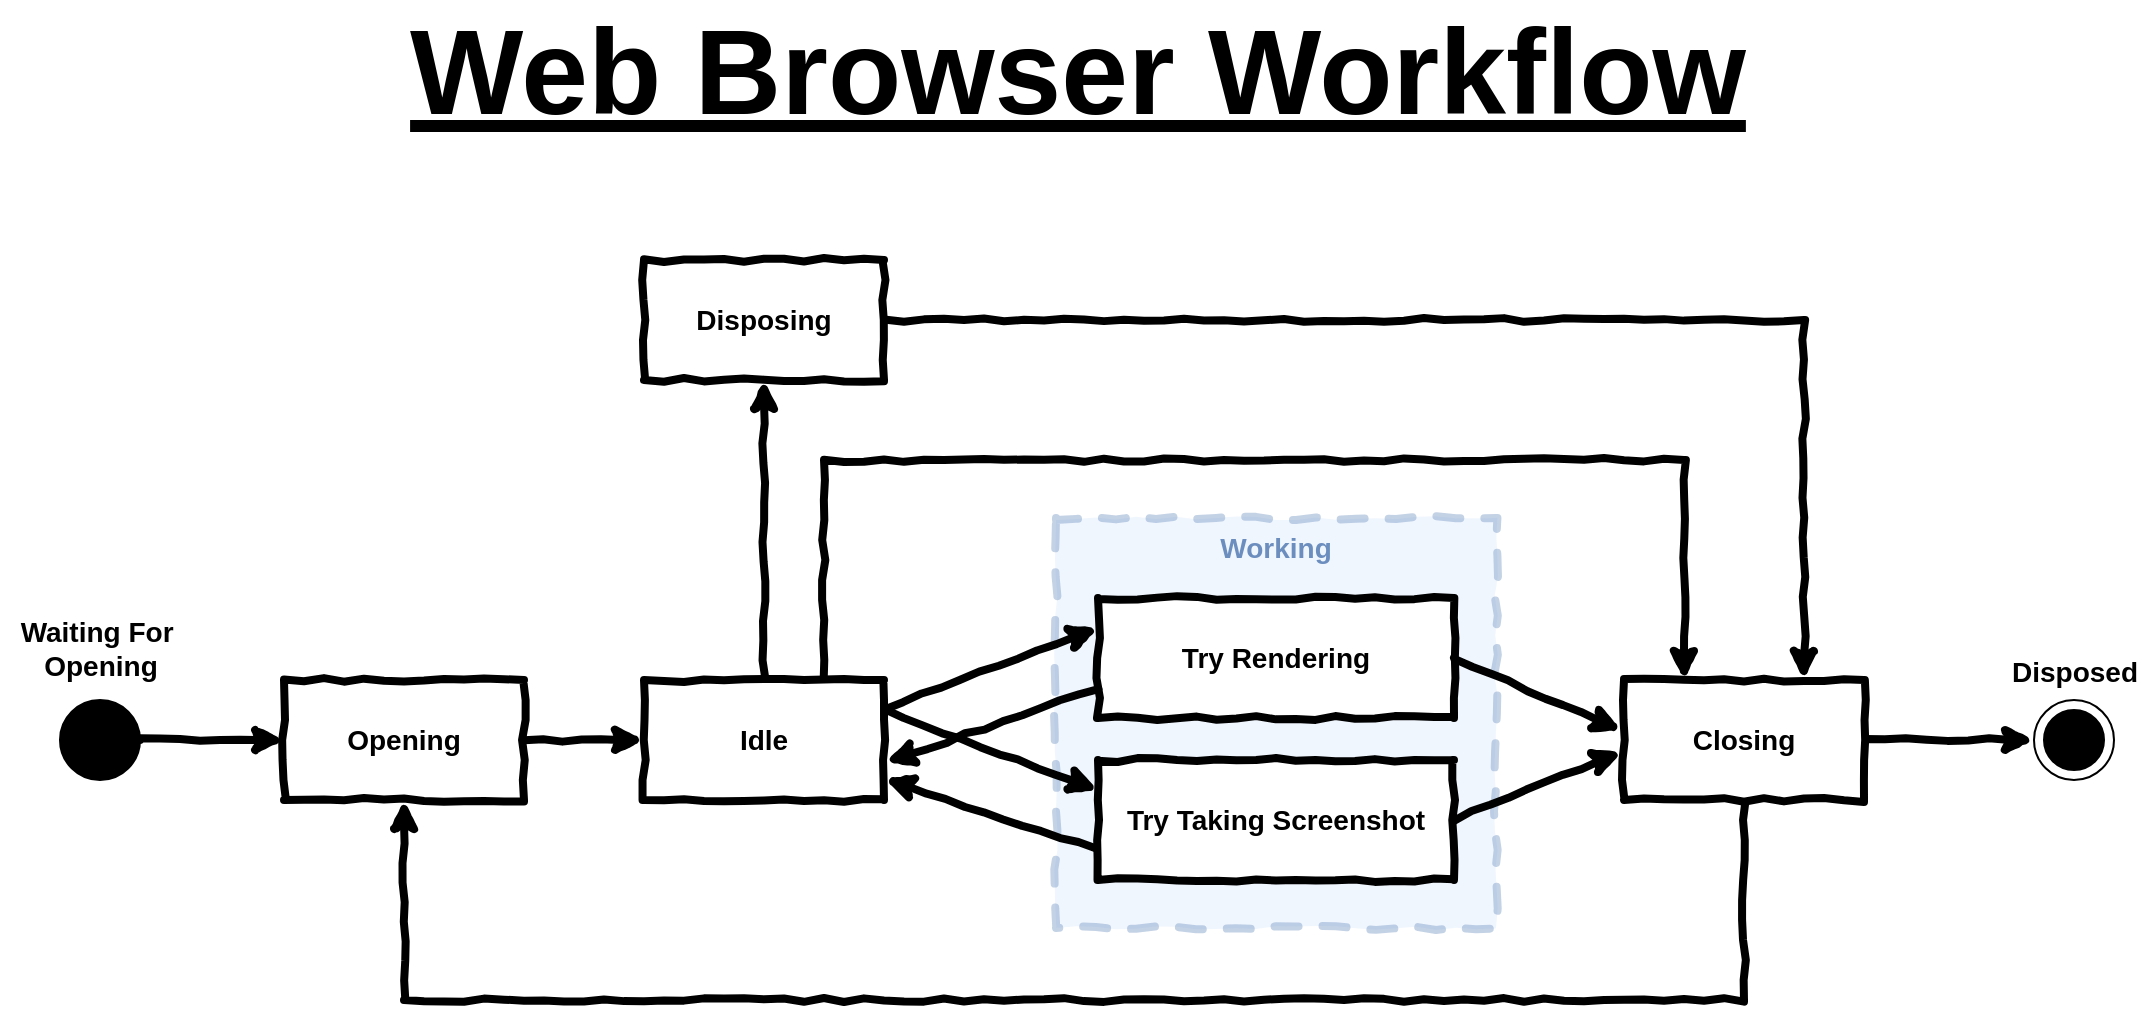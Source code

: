 <mxfile pages="1" version="11.2.2" type="device"><diagram id="8pRg4pqQEj_WisTteLPb" name="Page-1"><mxGraphModel dx="1730" dy="850" grid="1" gridSize="10" guides="1" tooltips="1" connect="1" arrows="1" fold="1" page="1" pageScale="1" pageWidth="1100" pageHeight="850" math="0" shadow="0"><root><mxCell id="0"/><mxCell id="67DT14zGxHftfsvDl60m-7" value="Boundaries" parent="0"/><mxCell id="67DT14zGxHftfsvDl60m-8" value="Working" style="rounded=0;whiteSpace=wrap;html=1;comic=1;strokeWidth=4;fontStyle=1;fontSize=14;verticalAlign=top;dashed=1;fillColor=#dae8fc;perimeterSpacing=0;opacity=40;glass=0;strokeColor=#6c8ebf;fontColor=#6C8EBF;" parent="67DT14zGxHftfsvDl60m-7" vertex="1"><mxGeometry x="539" y="293" width="220" height="205" as="geometry"/></mxCell><mxCell id="cL_rD5uFjemO0SmxNjhj-1" value="Web Browser Workflow" style="text;html=1;strokeColor=none;fillColor=none;align=center;verticalAlign=middle;whiteSpace=wrap;rounded=0;fontSize=60;fontColor=#000000;fontStyle=5;strokeWidth=4;" parent="67DT14zGxHftfsvDl60m-7" vertex="1"><mxGeometry x="35" y="40" width="1030" height="60" as="geometry"/></mxCell><mxCell id="1" value="Diagram" parent="0"/><mxCell id="VbROZ3mp7tGV4_WPyH7l-15" style="rounded=0;orthogonalLoop=1;jettySize=auto;html=1;entryX=0;entryY=0.5;entryDx=0;entryDy=0;fontSize=14;strokeWidth=4;comic=1;" parent="1" source="VbROZ3mp7tGV4_WPyH7l-4" target="VbROZ3mp7tGV4_WPyH7l-7" edge="1"><mxGeometry relative="1" as="geometry"/></mxCell><mxCell id="VbROZ3mp7tGV4_WPyH7l-4" value="" style="shape=ellipse;html=1;fillColor=#000000;fontSize=18;fontColor=#ffffff;" parent="1" vertex="1"><mxGeometry x="41" y="384" width="40" height="40" as="geometry"/></mxCell><mxCell id="VbROZ3mp7tGV4_WPyH7l-5" value="" style="shape=mxgraph.sysml.actFinal;html=1;verticalLabelPosition=bottom;labelBackgroundColor=#ffffff;verticalAlign=top;" parent="1" vertex="1"><mxGeometry x="1028" y="384" width="40" height="40" as="geometry"/></mxCell><mxCell id="VbROZ3mp7tGV4_WPyH7l-17" style="rounded=0;orthogonalLoop=1;jettySize=auto;html=1;entryX=0;entryY=0.5;entryDx=0;entryDy=0;fontSize=14;strokeWidth=4;comic=1;" parent="1" source="VbROZ3mp7tGV4_WPyH7l-7" target="VbROZ3mp7tGV4_WPyH7l-16" edge="1"><mxGeometry relative="1" as="geometry"/></mxCell><mxCell id="VbROZ3mp7tGV4_WPyH7l-7" value="Opening" style="rounded=0;whiteSpace=wrap;html=1;comic=1;strokeWidth=4;fontStyle=1;fontSize=14;" parent="1" vertex="1"><mxGeometry x="153" y="374" width="120" height="60" as="geometry"/></mxCell><mxCell id="67DT14zGxHftfsvDl60m-5" style="edgeStyle=none;rounded=0;orthogonalLoop=1;jettySize=auto;html=1;exitX=0;exitY=0.75;exitDx=0;exitDy=0;entryX=1.002;entryY=0.821;entryDx=0;entryDy=0;fontColor=#000000;fontSize=14;strokeWidth=4;comic=1;entryPerimeter=0;" parent="1" source="VbROZ3mp7tGV4_WPyH7l-9" target="VbROZ3mp7tGV4_WPyH7l-16" edge="1"><mxGeometry relative="1" as="geometry"/></mxCell><mxCell id="67DT14zGxHftfsvDl60m-6" style="edgeStyle=none;rounded=0;comic=1;orthogonalLoop=1;jettySize=auto;html=1;exitX=1;exitY=0.5;exitDx=0;exitDy=0;entryX=-0.01;entryY=0.598;entryDx=0;entryDy=0;fontColor=#000000;fontSize=14;strokeWidth=4;entryPerimeter=0;" parent="1" source="VbROZ3mp7tGV4_WPyH7l-9" target="VbROZ3mp7tGV4_WPyH7l-14" edge="1"><mxGeometry relative="1" as="geometry"/></mxCell><mxCell id="VbROZ3mp7tGV4_WPyH7l-9" value="Try Taking Screenshot" style="rounded=0;whiteSpace=wrap;html=1;comic=1;strokeWidth=4;fontStyle=1;fontSize=14;" parent="1" vertex="1"><mxGeometry x="560" y="414" width="178" height="60" as="geometry"/></mxCell><mxCell id="VbROZ3mp7tGV4_WPyH7l-10" value="Try Rendering" style="rounded=0;whiteSpace=wrap;html=1;comic=1;strokeWidth=4;fontStyle=1;fontSize=14;" parent="1" vertex="1"><mxGeometry x="560" y="333" width="178" height="60" as="geometry"/></mxCell><mxCell id="VbROZ3mp7tGV4_WPyH7l-26" style="rounded=0;comic=1;orthogonalLoop=1;jettySize=auto;html=1;strokeWidth=4;fontSize=14;exitX=1;exitY=0.5;exitDx=0;exitDy=0;entryX=0.75;entryY=0;entryDx=0;entryDy=0;edgeStyle=orthogonalEdgeStyle;" parent="1" source="VbROZ3mp7tGV4_WPyH7l-11" target="VbROZ3mp7tGV4_WPyH7l-14" edge="1"><mxGeometry relative="1" as="geometry"/></mxCell><mxCell id="VbROZ3mp7tGV4_WPyH7l-11" value="Disposing" style="rounded=0;whiteSpace=wrap;html=1;comic=1;strokeWidth=4;fontStyle=1;fontSize=14;" parent="1" vertex="1"><mxGeometry x="333" y="164" width="120" height="60" as="geometry"/></mxCell><mxCell id="VbROZ3mp7tGV4_WPyH7l-22" style="edgeStyle=orthogonalEdgeStyle;rounded=0;orthogonalLoop=1;jettySize=auto;html=1;entryX=0.5;entryY=1;entryDx=0;entryDy=0;fontSize=14;exitX=0.5;exitY=1;exitDx=0;exitDy=0;strokeWidth=4;comic=1;" parent="1" source="VbROZ3mp7tGV4_WPyH7l-14" target="VbROZ3mp7tGV4_WPyH7l-7" edge="1"><mxGeometry relative="1" as="geometry"><Array as="points"><mxPoint x="883" y="534"/><mxPoint x="213" y="534"/></Array></mxGeometry></mxCell><mxCell id="67DT14zGxHftfsvDl60m-10" style="edgeStyle=orthogonalEdgeStyle;rounded=0;comic=1;orthogonalLoop=1;jettySize=auto;html=1;exitX=1;exitY=0.5;exitDx=0;exitDy=0;entryX=0;entryY=0.5;entryDx=0;entryDy=0;entryPerimeter=0;strokeWidth=4;fontSize=14;fontColor=#6C8EBF;" parent="1" source="VbROZ3mp7tGV4_WPyH7l-14" target="VbROZ3mp7tGV4_WPyH7l-5" edge="1"><mxGeometry relative="1" as="geometry"/></mxCell><mxCell id="VbROZ3mp7tGV4_WPyH7l-14" value="Closing" style="rounded=0;whiteSpace=wrap;html=1;comic=1;strokeWidth=4;fontStyle=1;fontSize=14;" parent="1" vertex="1"><mxGeometry x="823" y="374" width="120" height="60" as="geometry"/></mxCell><mxCell id="VbROZ3mp7tGV4_WPyH7l-19" style="rounded=0;orthogonalLoop=1;jettySize=auto;html=1;fontSize=14;strokeWidth=4;comic=1;exitX=1;exitY=0.25;exitDx=0;exitDy=0;entryX=0;entryY=0.25;entryDx=0;entryDy=0;" parent="1" source="VbROZ3mp7tGV4_WPyH7l-16" target="VbROZ3mp7tGV4_WPyH7l-10" edge="1"><mxGeometry relative="1" as="geometry"><mxPoint x="523" y="393" as="targetPoint"/></mxGeometry></mxCell><mxCell id="VbROZ3mp7tGV4_WPyH7l-20" style="edgeStyle=orthogonalEdgeStyle;rounded=0;orthogonalLoop=1;jettySize=auto;html=1;entryX=0.25;entryY=0;entryDx=0;entryDy=0;fontSize=14;exitX=0.75;exitY=0;exitDx=0;exitDy=0;strokeWidth=4;comic=1;" parent="1" source="VbROZ3mp7tGV4_WPyH7l-16" target="VbROZ3mp7tGV4_WPyH7l-14" edge="1"><mxGeometry relative="1" as="geometry"><Array as="points"><mxPoint x="423" y="264"/><mxPoint x="853" y="264"/></Array></mxGeometry></mxCell><mxCell id="VbROZ3mp7tGV4_WPyH7l-25" style="rounded=0;comic=1;orthogonalLoop=1;jettySize=auto;html=1;exitX=0.5;exitY=0;exitDx=0;exitDy=0;strokeWidth=4;fontSize=14;entryX=0.5;entryY=1;entryDx=0;entryDy=0;" parent="1" source="VbROZ3mp7tGV4_WPyH7l-16" target="VbROZ3mp7tGV4_WPyH7l-11" edge="1"><mxGeometry relative="1" as="geometry"><mxPoint x="396" y="204" as="targetPoint"/></mxGeometry></mxCell><mxCell id="67DT14zGxHftfsvDl60m-4" style="edgeStyle=none;rounded=0;orthogonalLoop=1;jettySize=auto;html=1;entryX=0;entryY=0.25;entryDx=0;entryDy=0;fontColor=#000000;exitX=1;exitY=0.25;exitDx=0;exitDy=0;fontSize=14;strokeWidth=4;comic=1;" parent="1" source="VbROZ3mp7tGV4_WPyH7l-16" target="VbROZ3mp7tGV4_WPyH7l-9" edge="1"><mxGeometry relative="1" as="geometry"/></mxCell><mxCell id="VbROZ3mp7tGV4_WPyH7l-16" value="Idle" style="rounded=0;whiteSpace=wrap;html=1;comic=1;strokeWidth=4;fontStyle=1;fontSize=14;" parent="1" vertex="1"><mxGeometry x="333" y="374" width="120" height="60" as="geometry"/></mxCell><mxCell id="VbROZ3mp7tGV4_WPyH7l-21" style="rounded=0;orthogonalLoop=1;jettySize=auto;html=1;entryX=-0.01;entryY=0.421;entryDx=0;entryDy=0;fontSize=14;strokeWidth=4;comic=1;exitX=1;exitY=0.5;exitDx=0;exitDy=0;entryPerimeter=0;" parent="1" source="VbROZ3mp7tGV4_WPyH7l-10" target="VbROZ3mp7tGV4_WPyH7l-14" edge="1"><mxGeometry relative="1" as="geometry"/></mxCell><mxCell id="67DT14zGxHftfsvDl60m-2" style="rounded=0;orthogonalLoop=1;jettySize=auto;html=1;fontSize=14;strokeWidth=4;comic=1;exitX=0;exitY=0.75;exitDx=0;exitDy=0;entryX=1.007;entryY=0.687;entryDx=0;entryDy=0;entryPerimeter=0;" parent="1" source="VbROZ3mp7tGV4_WPyH7l-10" target="VbROZ3mp7tGV4_WPyH7l-16" edge="1"><mxGeometry relative="1" as="geometry"><mxPoint x="522.81" y="418.952" as="sourcePoint"/><mxPoint x="452.81" y="418.952" as="targetPoint"/></mxGeometry></mxCell><mxCell id="67DT14zGxHftfsvDl60m-11" value="Disposed" style="text;html=1;strokeColor=none;fillColor=#ffffff;align=center;verticalAlign=middle;whiteSpace=wrap;rounded=0;fontSize=14;fontColor=#000000;fontStyle=1;strokeWidth=4;" parent="1" vertex="1"><mxGeometry x="1014.5" y="360" width="67" height="20" as="geometry"/></mxCell><mxCell id="67DT14zGxHftfsvDl60m-12" value="Waiting For&amp;nbsp; Opening" style="text;html=1;strokeColor=none;fillColor=#ffffff;align=center;verticalAlign=middle;whiteSpace=wrap;rounded=0;fontSize=14;fontColor=#000000;fontStyle=1;strokeWidth=4;" parent="1" vertex="1"><mxGeometry x="11" y="339" width="101" height="38" as="geometry"/></mxCell></root></mxGraphModel></diagram></mxfile>